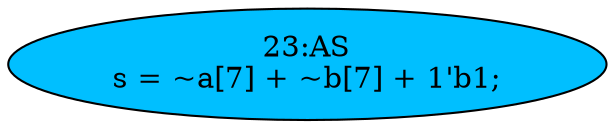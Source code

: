 strict digraph "" {
	node [label="\N"];
	"23:AS"	[ast="<pyverilog.vparser.ast.Assign object at 0x7ff8b36cbad0>",
		def_var="['s']",
		fillcolor=deepskyblue,
		label="23:AS
s = ~a[7] + ~b[7] + 1'b1;",
		statements="[]",
		style=filled,
		typ=Assign,
		use_var="['a', 'b']"];
}
